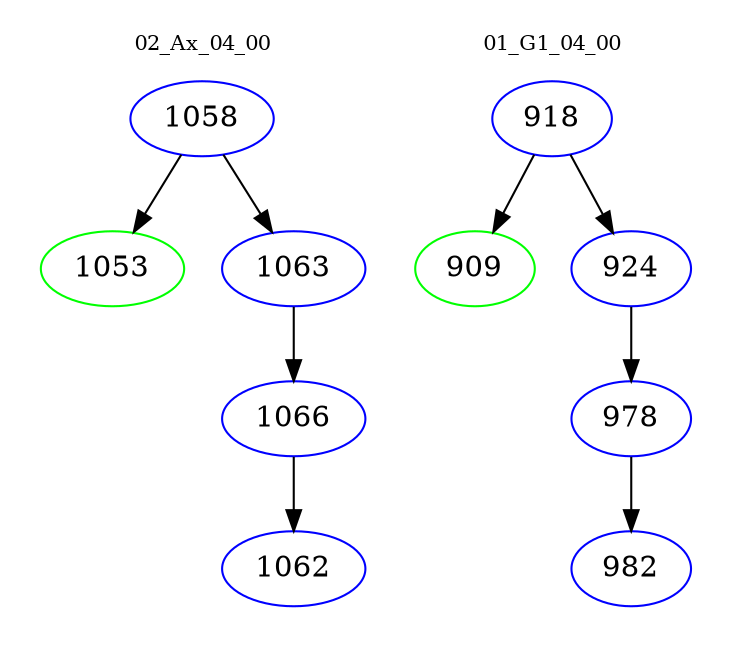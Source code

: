 digraph{
subgraph cluster_0 {
color = white
label = "02_Ax_04_00";
fontsize=10;
T0_1058 [label="1058", color="blue"]
T0_1058 -> T0_1053 [color="black"]
T0_1053 [label="1053", color="green"]
T0_1058 -> T0_1063 [color="black"]
T0_1063 [label="1063", color="blue"]
T0_1063 -> T0_1066 [color="black"]
T0_1066 [label="1066", color="blue"]
T0_1066 -> T0_1062 [color="black"]
T0_1062 [label="1062", color="blue"]
}
subgraph cluster_1 {
color = white
label = "01_G1_04_00";
fontsize=10;
T1_918 [label="918", color="blue"]
T1_918 -> T1_909 [color="black"]
T1_909 [label="909", color="green"]
T1_918 -> T1_924 [color="black"]
T1_924 [label="924", color="blue"]
T1_924 -> T1_978 [color="black"]
T1_978 [label="978", color="blue"]
T1_978 -> T1_982 [color="black"]
T1_982 [label="982", color="blue"]
}
}
